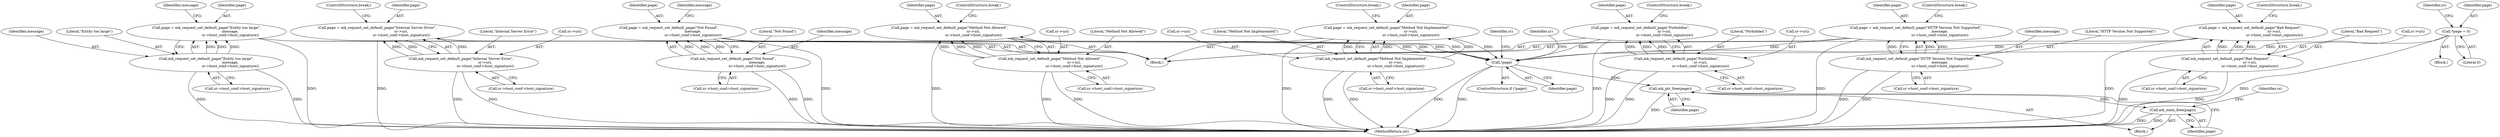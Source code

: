 digraph "0_monkey_b2d0e6f92310bb14a15aa2f8e96e1fb5379776dd@API" {
"1000456" [label="(Call,mk_ptr_free(page))"];
"1000411" [label="(Call,!page)"];
"1000232" [label="(Call,page = mk_request_set_default_page(\"Bad Request\",\n                                           sr->uri,\n                                           sr->host_conf->host_signature))"];
"1000234" [label="(Call,mk_request_set_default_page(\"Bad Request\",\n                                           sr->uri,\n                                           sr->host_conf->host_signature))"];
"1000295" [label="(Call,page = mk_request_set_default_page(\"Entity too large\",\n                                           message,\n                                           sr->host_conf->host_signature))"];
"1000297" [label="(Call,mk_request_set_default_page(\"Entity too large\",\n                                           message,\n                                           sr->host_conf->host_signature))"];
"1000310" [label="(Call,page = mk_request_set_default_page(\"Method Not Allowed\",\n                                           sr->uri,\n                                           sr->host_conf->host_signature))"];
"1000312" [label="(Call,mk_request_set_default_page(\"Method Not Allowed\",\n                                           sr->uri,\n                                           sr->host_conf->host_signature))"];
"1000327" [label="(Call,page = mk_request_set_default_page(\"Method Not Implemented\",\n                                           sr->uri,\n                                           sr->host_conf->host_signature))"];
"1000329" [label="(Call,mk_request_set_default_page(\"Method Not Implemented\",\n                                           sr->uri,\n                                           sr->host_conf->host_signature))"];
"1000114" [label="(Call,*page = 0)"];
"1000341" [label="(Call,page = mk_request_set_default_page(\"Internal Server Error\",\n                                           sr->uri,\n                                           sr->host_conf->host_signature))"];
"1000343" [label="(Call,mk_request_set_default_page(\"Internal Server Error\",\n                                           sr->uri,\n                                           sr->host_conf->host_signature))"];
"1000270" [label="(Call,page = mk_request_set_default_page(\"Not Found\",\n                                           message,\n                                           sr->host_conf->host_signature))"];
"1000272" [label="(Call,mk_request_set_default_page(\"Not Found\",\n                                           message,\n                                           sr->host_conf->host_signature))"];
"1000246" [label="(Call,page = mk_request_set_default_page(\"Forbidden\",\n                                           sr->uri,\n                                           sr->host_conf->host_signature))"];
"1000248" [label="(Call,mk_request_set_default_page(\"Forbidden\",\n                                           sr->uri,\n                                           sr->host_conf->host_signature))"];
"1000358" [label="(Call,page = mk_request_set_default_page(\"HTTP Version Not Supported\",\n                                           message,\n                                           sr->host_conf->host_signature))"];
"1000360" [label="(Call,mk_request_set_default_page(\"HTTP Version Not Supported\",\n                                           message,\n                                           sr->host_conf->host_signature))"];
"1000458" [label="(Call,mk_mem_free(page))"];
"1000439" [label="(Block,)"];
"1000327" [label="(Call,page = mk_request_set_default_page(\"Method Not Implemented\",\n                                           sr->uri,\n                                           sr->host_conf->host_signature))"];
"1000348" [label="(Call,sr->host_conf->host_signature)"];
"1000121" [label="(Identifier,sr)"];
"1000307" [label="(Identifier,message)"];
"1000250" [label="(Call,sr->uri)"];
"1000467" [label="(MethodReturn,int)"];
"1000330" [label="(Literal,\"Method Not Implemented\")"];
"1000427" [label="(Identifier,sr)"];
"1000345" [label="(Call,sr->uri)"];
"1000247" [label="(Identifier,page)"];
"1000258" [label="(ControlStructure,break;)"];
"1000246" [label="(Call,page = mk_request_set_default_page(\"Forbidden\",\n                                           sr->uri,\n                                           sr->host_conf->host_signature))"];
"1000311" [label="(Identifier,page)"];
"1000314" [label="(Call,sr->uri)"];
"1000411" [label="(Call,!page)"];
"1000334" [label="(Call,sr->host_conf->host_signature)"];
"1000232" [label="(Call,page = mk_request_set_default_page(\"Bad Request\",\n                                           sr->uri,\n                                           sr->host_conf->host_signature))"];
"1000273" [label="(Literal,\"Not Found\")"];
"1000362" [label="(Identifier,message)"];
"1000297" [label="(Call,mk_request_set_default_page(\"Entity too large\",\n                                           message,\n                                           sr->host_conf->host_signature))"];
"1000331" [label="(Call,sr->uri)"];
"1000270" [label="(Call,page = mk_request_set_default_page(\"Not Found\",\n                                           message,\n                                           sr->host_conf->host_signature))"];
"1000360" [label="(Call,mk_request_set_default_page(\"HTTP Version Not Supported\",\n                                           message,\n                                           sr->host_conf->host_signature))"];
"1000249" [label="(Literal,\"Forbidden\")"];
"1000458" [label="(Call,mk_mem_free(page))"];
"1000295" [label="(Call,page = mk_request_set_default_page(\"Entity too large\",\n                                           message,\n                                           sr->host_conf->host_signature))"];
"1000109" [label="(Block,)"];
"1000248" [label="(Call,mk_request_set_default_page(\"Forbidden\",\n                                           sr->uri,\n                                           sr->host_conf->host_signature))"];
"1000353" [label="(ControlStructure,break;)"];
"1000359" [label="(Identifier,page)"];
"1000418" [label="(Identifier,sr)"];
"1000462" [label="(Identifier,cs)"];
"1000457" [label="(Identifier,page)"];
"1000271" [label="(Identifier,page)"];
"1000298" [label="(Literal,\"Entity too large\")"];
"1000312" [label="(Call,mk_request_set_default_page(\"Method Not Allowed\",\n                                           sr->uri,\n                                           sr->host_conf->host_signature))"];
"1000342" [label="(Identifier,page)"];
"1000230" [label="(Block,)"];
"1000299" [label="(Identifier,message)"];
"1000300" [label="(Call,sr->host_conf->host_signature)"];
"1000410" [label="(ControlStructure,if (!page))"];
"1000341" [label="(Call,page = mk_request_set_default_page(\"Internal Server Error\",\n                                           sr->uri,\n                                           sr->host_conf->host_signature))"];
"1000344" [label="(Literal,\"Internal Server Error\")"];
"1000322" [label="(ControlStructure,break;)"];
"1000235" [label="(Literal,\"Bad Request\")"];
"1000282" [label="(Identifier,message)"];
"1000233" [label="(Identifier,page)"];
"1000244" [label="(ControlStructure,break;)"];
"1000329" [label="(Call,mk_request_set_default_page(\"Method Not Implemented\",\n                                           sr->uri,\n                                           sr->host_conf->host_signature))"];
"1000116" [label="(Literal,0)"];
"1000275" [label="(Call,sr->host_conf->host_signature)"];
"1000253" [label="(Call,sr->host_conf->host_signature)"];
"1000115" [label="(Identifier,page)"];
"1000272" [label="(Call,mk_request_set_default_page(\"Not Found\",\n                                           message,\n                                           sr->host_conf->host_signature))"];
"1000358" [label="(Call,page = mk_request_set_default_page(\"HTTP Version Not Supported\",\n                                           message,\n                                           sr->host_conf->host_signature))"];
"1000368" [label="(ControlStructure,break;)"];
"1000274" [label="(Identifier,message)"];
"1000343" [label="(Call,mk_request_set_default_page(\"Internal Server Error\",\n                                           sr->uri,\n                                           sr->host_conf->host_signature))"];
"1000114" [label="(Call,*page = 0)"];
"1000412" [label="(Identifier,page)"];
"1000313" [label="(Literal,\"Method Not Allowed\")"];
"1000361" [label="(Literal,\"HTTP Version Not Supported\")"];
"1000234" [label="(Call,mk_request_set_default_page(\"Bad Request\",\n                                           sr->uri,\n                                           sr->host_conf->host_signature))"];
"1000317" [label="(Call,sr->host_conf->host_signature)"];
"1000339" [label="(ControlStructure,break;)"];
"1000459" [label="(Identifier,page)"];
"1000328" [label="(Identifier,page)"];
"1000363" [label="(Call,sr->host_conf->host_signature)"];
"1000236" [label="(Call,sr->uri)"];
"1000310" [label="(Call,page = mk_request_set_default_page(\"Method Not Allowed\",\n                                           sr->uri,\n                                           sr->host_conf->host_signature))"];
"1000456" [label="(Call,mk_ptr_free(page))"];
"1000239" [label="(Call,sr->host_conf->host_signature)"];
"1000296" [label="(Identifier,page)"];
"1000456" -> "1000439"  [label="AST: "];
"1000456" -> "1000457"  [label="CFG: "];
"1000457" -> "1000456"  [label="AST: "];
"1000459" -> "1000456"  [label="CFG: "];
"1000456" -> "1000467"  [label="DDG: "];
"1000411" -> "1000456"  [label="DDG: "];
"1000456" -> "1000458"  [label="DDG: "];
"1000411" -> "1000410"  [label="AST: "];
"1000411" -> "1000412"  [label="CFG: "];
"1000412" -> "1000411"  [label="AST: "];
"1000418" -> "1000411"  [label="CFG: "];
"1000427" -> "1000411"  [label="CFG: "];
"1000411" -> "1000467"  [label="DDG: "];
"1000411" -> "1000467"  [label="DDG: "];
"1000232" -> "1000411"  [label="DDG: "];
"1000295" -> "1000411"  [label="DDG: "];
"1000310" -> "1000411"  [label="DDG: "];
"1000327" -> "1000411"  [label="DDG: "];
"1000114" -> "1000411"  [label="DDG: "];
"1000341" -> "1000411"  [label="DDG: "];
"1000270" -> "1000411"  [label="DDG: "];
"1000246" -> "1000411"  [label="DDG: "];
"1000358" -> "1000411"  [label="DDG: "];
"1000232" -> "1000230"  [label="AST: "];
"1000232" -> "1000234"  [label="CFG: "];
"1000233" -> "1000232"  [label="AST: "];
"1000234" -> "1000232"  [label="AST: "];
"1000244" -> "1000232"  [label="CFG: "];
"1000232" -> "1000467"  [label="DDG: "];
"1000234" -> "1000232"  [label="DDG: "];
"1000234" -> "1000232"  [label="DDG: "];
"1000234" -> "1000232"  [label="DDG: "];
"1000234" -> "1000239"  [label="CFG: "];
"1000235" -> "1000234"  [label="AST: "];
"1000236" -> "1000234"  [label="AST: "];
"1000239" -> "1000234"  [label="AST: "];
"1000234" -> "1000467"  [label="DDG: "];
"1000234" -> "1000467"  [label="DDG: "];
"1000295" -> "1000230"  [label="AST: "];
"1000295" -> "1000297"  [label="CFG: "];
"1000296" -> "1000295"  [label="AST: "];
"1000297" -> "1000295"  [label="AST: "];
"1000307" -> "1000295"  [label="CFG: "];
"1000295" -> "1000467"  [label="DDG: "];
"1000297" -> "1000295"  [label="DDG: "];
"1000297" -> "1000295"  [label="DDG: "];
"1000297" -> "1000295"  [label="DDG: "];
"1000297" -> "1000300"  [label="CFG: "];
"1000298" -> "1000297"  [label="AST: "];
"1000299" -> "1000297"  [label="AST: "];
"1000300" -> "1000297"  [label="AST: "];
"1000297" -> "1000467"  [label="DDG: "];
"1000297" -> "1000467"  [label="DDG: "];
"1000310" -> "1000230"  [label="AST: "];
"1000310" -> "1000312"  [label="CFG: "];
"1000311" -> "1000310"  [label="AST: "];
"1000312" -> "1000310"  [label="AST: "];
"1000322" -> "1000310"  [label="CFG: "];
"1000310" -> "1000467"  [label="DDG: "];
"1000312" -> "1000310"  [label="DDG: "];
"1000312" -> "1000310"  [label="DDG: "];
"1000312" -> "1000310"  [label="DDG: "];
"1000312" -> "1000317"  [label="CFG: "];
"1000313" -> "1000312"  [label="AST: "];
"1000314" -> "1000312"  [label="AST: "];
"1000317" -> "1000312"  [label="AST: "];
"1000312" -> "1000467"  [label="DDG: "];
"1000312" -> "1000467"  [label="DDG: "];
"1000327" -> "1000230"  [label="AST: "];
"1000327" -> "1000329"  [label="CFG: "];
"1000328" -> "1000327"  [label="AST: "];
"1000329" -> "1000327"  [label="AST: "];
"1000339" -> "1000327"  [label="CFG: "];
"1000327" -> "1000467"  [label="DDG: "];
"1000329" -> "1000327"  [label="DDG: "];
"1000329" -> "1000327"  [label="DDG: "];
"1000329" -> "1000327"  [label="DDG: "];
"1000329" -> "1000334"  [label="CFG: "];
"1000330" -> "1000329"  [label="AST: "];
"1000331" -> "1000329"  [label="AST: "];
"1000334" -> "1000329"  [label="AST: "];
"1000329" -> "1000467"  [label="DDG: "];
"1000329" -> "1000467"  [label="DDG: "];
"1000114" -> "1000109"  [label="AST: "];
"1000114" -> "1000116"  [label="CFG: "];
"1000115" -> "1000114"  [label="AST: "];
"1000116" -> "1000114"  [label="AST: "];
"1000121" -> "1000114"  [label="CFG: "];
"1000114" -> "1000467"  [label="DDG: "];
"1000341" -> "1000230"  [label="AST: "];
"1000341" -> "1000343"  [label="CFG: "];
"1000342" -> "1000341"  [label="AST: "];
"1000343" -> "1000341"  [label="AST: "];
"1000353" -> "1000341"  [label="CFG: "];
"1000341" -> "1000467"  [label="DDG: "];
"1000343" -> "1000341"  [label="DDG: "];
"1000343" -> "1000341"  [label="DDG: "];
"1000343" -> "1000341"  [label="DDG: "];
"1000343" -> "1000348"  [label="CFG: "];
"1000344" -> "1000343"  [label="AST: "];
"1000345" -> "1000343"  [label="AST: "];
"1000348" -> "1000343"  [label="AST: "];
"1000343" -> "1000467"  [label="DDG: "];
"1000343" -> "1000467"  [label="DDG: "];
"1000270" -> "1000230"  [label="AST: "];
"1000270" -> "1000272"  [label="CFG: "];
"1000271" -> "1000270"  [label="AST: "];
"1000272" -> "1000270"  [label="AST: "];
"1000282" -> "1000270"  [label="CFG: "];
"1000270" -> "1000467"  [label="DDG: "];
"1000272" -> "1000270"  [label="DDG: "];
"1000272" -> "1000270"  [label="DDG: "];
"1000272" -> "1000270"  [label="DDG: "];
"1000272" -> "1000275"  [label="CFG: "];
"1000273" -> "1000272"  [label="AST: "];
"1000274" -> "1000272"  [label="AST: "];
"1000275" -> "1000272"  [label="AST: "];
"1000272" -> "1000467"  [label="DDG: "];
"1000272" -> "1000467"  [label="DDG: "];
"1000246" -> "1000230"  [label="AST: "];
"1000246" -> "1000248"  [label="CFG: "];
"1000247" -> "1000246"  [label="AST: "];
"1000248" -> "1000246"  [label="AST: "];
"1000258" -> "1000246"  [label="CFG: "];
"1000246" -> "1000467"  [label="DDG: "];
"1000248" -> "1000246"  [label="DDG: "];
"1000248" -> "1000246"  [label="DDG: "];
"1000248" -> "1000246"  [label="DDG: "];
"1000248" -> "1000253"  [label="CFG: "];
"1000249" -> "1000248"  [label="AST: "];
"1000250" -> "1000248"  [label="AST: "];
"1000253" -> "1000248"  [label="AST: "];
"1000248" -> "1000467"  [label="DDG: "];
"1000248" -> "1000467"  [label="DDG: "];
"1000358" -> "1000230"  [label="AST: "];
"1000358" -> "1000360"  [label="CFG: "];
"1000359" -> "1000358"  [label="AST: "];
"1000360" -> "1000358"  [label="AST: "];
"1000368" -> "1000358"  [label="CFG: "];
"1000358" -> "1000467"  [label="DDG: "];
"1000360" -> "1000358"  [label="DDG: "];
"1000360" -> "1000358"  [label="DDG: "];
"1000360" -> "1000358"  [label="DDG: "];
"1000360" -> "1000363"  [label="CFG: "];
"1000361" -> "1000360"  [label="AST: "];
"1000362" -> "1000360"  [label="AST: "];
"1000363" -> "1000360"  [label="AST: "];
"1000360" -> "1000467"  [label="DDG: "];
"1000360" -> "1000467"  [label="DDG: "];
"1000458" -> "1000439"  [label="AST: "];
"1000458" -> "1000459"  [label="CFG: "];
"1000459" -> "1000458"  [label="AST: "];
"1000462" -> "1000458"  [label="CFG: "];
"1000458" -> "1000467"  [label="DDG: "];
"1000458" -> "1000467"  [label="DDG: "];
}
